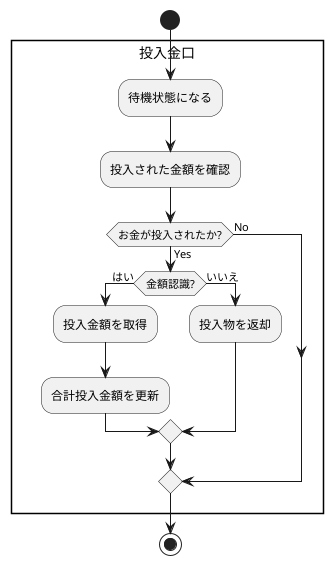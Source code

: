 @startuml
start
rectangle 投入金口 {
    :待機状態になる;
    :投入された金額を確認;
    if (お金が投入されたか?) then (Yes)
        if (金額認識?) then (はい)
            :投入金額を取得;
            :合計投入金額を更新;
        else (いいえ)
            :投入物を返却;
        endif
    else (No)
    endif
}
stop
@enduml